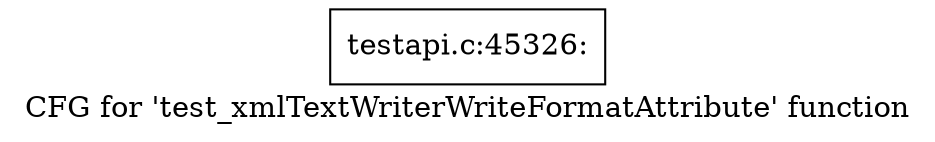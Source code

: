 digraph "CFG for 'test_xmlTextWriterWriteFormatAttribute' function" {
	label="CFG for 'test_xmlTextWriterWriteFormatAttribute' function";

	Node0x4c4f420 [shape=record,label="{testapi.c:45326:}"];
}
